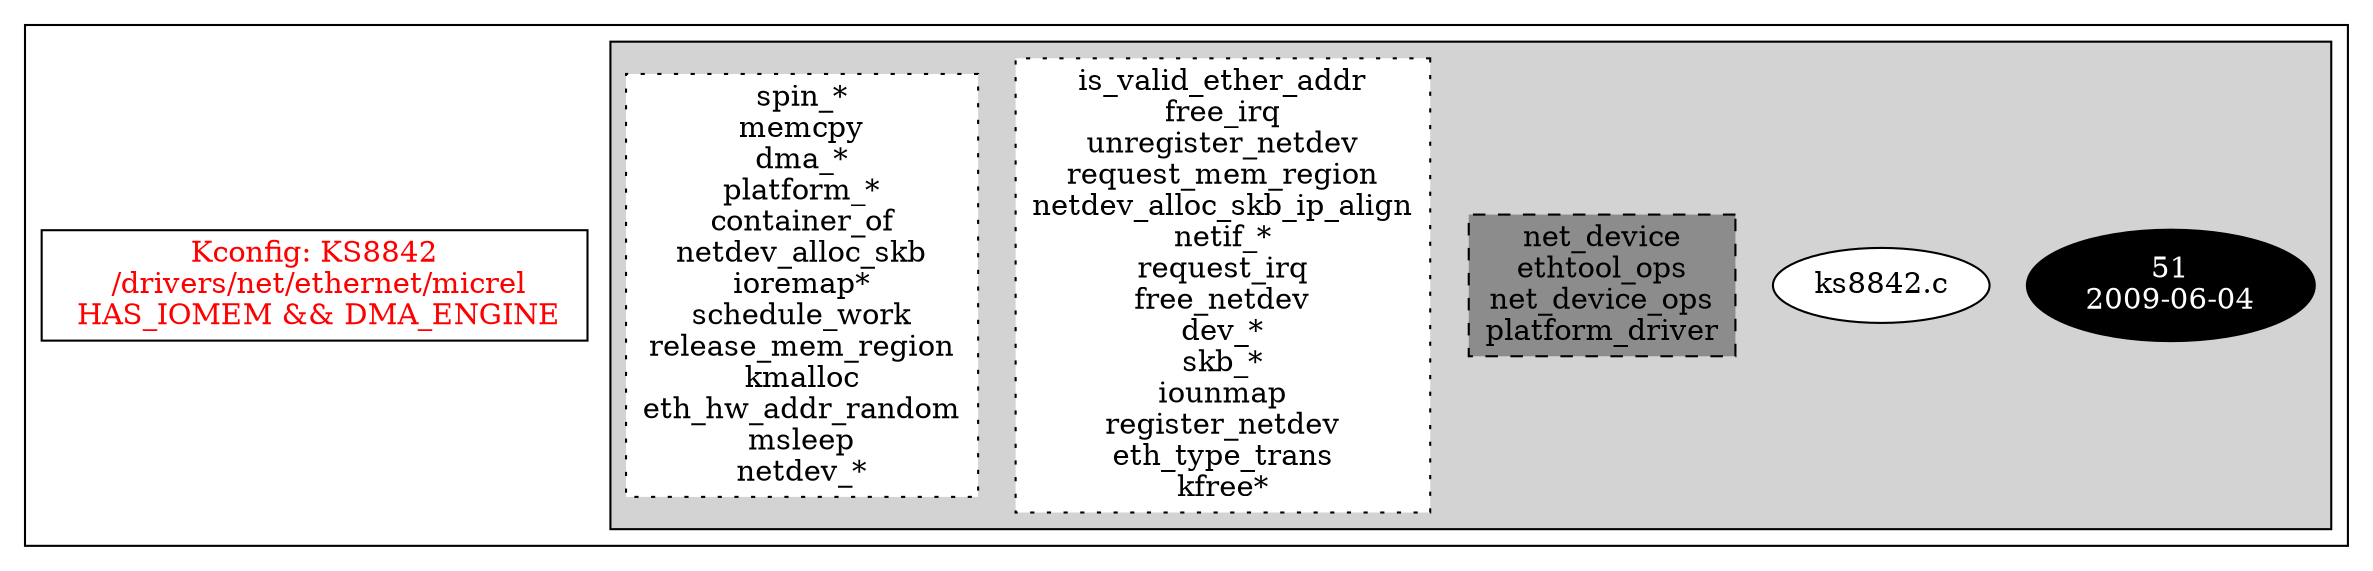 digraph Driver {
	ranksep=2;
	splines=ortho;
	//Symbol: KS8842
	subgraph "cluster_KS8842"{
		subgraph "cluster_ks8842.c" {
			style=filled
			"commit_ks8842.c" [style=filled, fillcolor=black, fontcolor=white, label="51\n2009-06-04"];
			"ks8842.c" [style=filled, fillcolor=white, fontcolor=black, label="ks8842.c\n"];
			"structs-ks8842.c" [style="filled,dashed" shape=box, fillcolor=grey55, fontcolor=black, label="net_device\nethtool_ops\nnet_device_ops\nplatform_driver\n"];
			"funccall2-ks8842.c" [style="filled,dotted" shape=box, fillcolor=white, fontcolor=black, label="is_valid_ether_addr\nfree_irq\nunregister_netdev\nrequest_mem_region\nnetdev_alloc_skb_ip_align\nnetif_*\nrequest_irq\nfree_netdev\ndev_*\nskb_*\niounmap\nregister_netdev\neth_type_trans\nkfree*\n"];
			"funccall1-ks8842.c" [style="filled,dotted" shape=box, fillcolor=white, fontcolor=black, label="spin_*\nmemcpy\ndma_*\nplatform_*\ncontainer_of\nnetdev_alloc_skb\nioremap*\nschedule_work\nrelease_mem_region\nkmalloc\neth_hw_addr_random\nmsleep\nnetdev_*\n"];
		}
		"K:KS8842" [label="Kconfig: KS8842\n /drivers/net/ethernet/micrel\n  HAS_IOMEM && DMA_ENGINE ", shape=box, fontcolor=red];
	}
}
